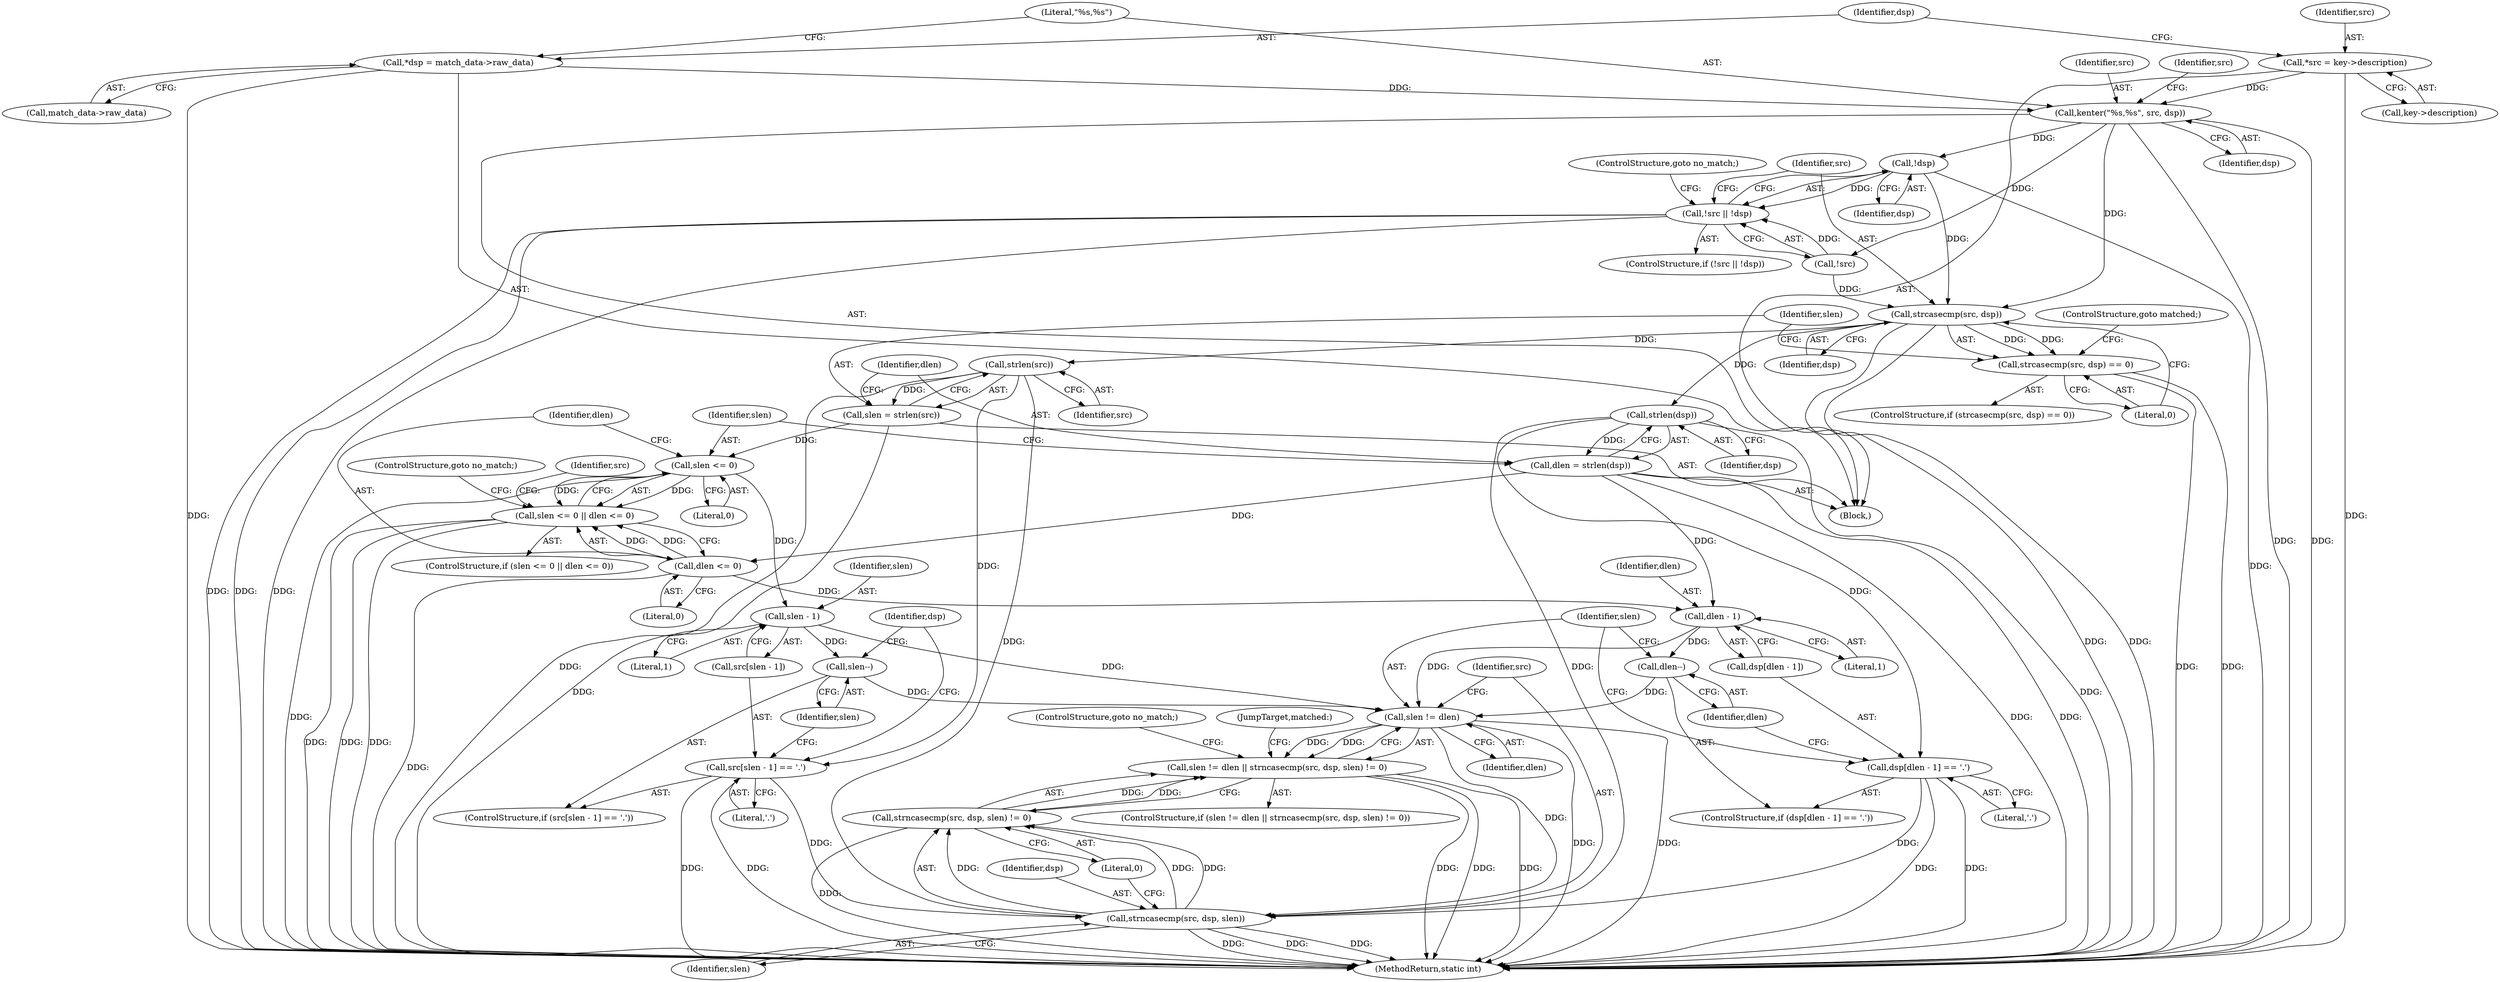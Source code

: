 digraph "0_linux_c06cfb08b88dfbe13be44a69ae2fdc3a7c902d81_1@pointer" {
"1000130" [label="(Call,!dsp)"];
"1000122" [label="(Call,kenter(\"%s,%s\", src, dsp))"];
"1000111" [label="(Call,*src = key->description)"];
"1000117" [label="(Call,*dsp = match_data->raw_data)"];
"1000127" [label="(Call,!src || !dsp)"];
"1000135" [label="(Call,strcasecmp(src, dsp))"];
"1000134" [label="(Call,strcasecmp(src, dsp) == 0)"];
"1000142" [label="(Call,strlen(src))"];
"1000140" [label="(Call,slen = strlen(src))"];
"1000150" [label="(Call,slen <= 0)"];
"1000149" [label="(Call,slen <= 0 || dlen <= 0)"];
"1000161" [label="(Call,slen - 1)"];
"1000165" [label="(Call,slen--)"];
"1000179" [label="(Call,slen != dlen)"];
"1000178" [label="(Call,slen != dlen || strncasecmp(src, dsp, slen) != 0)"];
"1000183" [label="(Call,strncasecmp(src, dsp, slen))"];
"1000182" [label="(Call,strncasecmp(src, dsp, slen) != 0)"];
"1000158" [label="(Call,src[slen - 1] == '.')"];
"1000146" [label="(Call,strlen(dsp))"];
"1000144" [label="(Call,dlen = strlen(dsp))"];
"1000153" [label="(Call,dlen <= 0)"];
"1000171" [label="(Call,dlen - 1)"];
"1000175" [label="(Call,dlen--)"];
"1000168" [label="(Call,dsp[dlen - 1] == '.')"];
"1000125" [label="(Identifier,dsp)"];
"1000161" [label="(Call,slen - 1)"];
"1000164" [label="(Literal,'.')"];
"1000138" [label="(Literal,0)"];
"1000170" [label="(Identifier,dsp)"];
"1000165" [label="(Call,slen--)"];
"1000160" [label="(Identifier,src)"];
"1000159" [label="(Call,src[slen - 1])"];
"1000149" [label="(Call,slen <= 0 || dlen <= 0)"];
"1000176" [label="(Identifier,dlen)"];
"1000183" [label="(Call,strncasecmp(src, dsp, slen))"];
"1000153" [label="(Call,dlen <= 0)"];
"1000155" [label="(Literal,0)"];
"1000141" [label="(Identifier,slen)"];
"1000137" [label="(Identifier,dsp)"];
"1000180" [label="(Identifier,slen)"];
"1000163" [label="(Literal,1)"];
"1000175" [label="(Call,dlen--)"];
"1000182" [label="(Call,strncasecmp(src, dsp, slen) != 0)"];
"1000173" [label="(Literal,1)"];
"1000156" [label="(ControlStructure,goto no_match;)"];
"1000157" [label="(ControlStructure,if (src[slen - 1] == '.'))"];
"1000177" [label="(ControlStructure,if (slen != dlen || strncasecmp(src, dsp, slen) != 0))"];
"1000122" [label="(Call,kenter(\"%s,%s\", src, dsp))"];
"1000123" [label="(Literal,\"%s,%s\")"];
"1000146" [label="(Call,strlen(dsp))"];
"1000127" [label="(Call,!src || !dsp)"];
"1000136" [label="(Identifier,src)"];
"1000150" [label="(Call,slen <= 0)"];
"1000179" [label="(Call,slen != dlen)"];
"1000112" [label="(Identifier,src)"];
"1000144" [label="(Call,dlen = strlen(dsp))"];
"1000145" [label="(Identifier,dlen)"];
"1000158" [label="(Call,src[slen - 1] == '.')"];
"1000152" [label="(Literal,0)"];
"1000189" [label="(JumpTarget,matched:)"];
"1000154" [label="(Identifier,dlen)"];
"1000181" [label="(Identifier,dlen)"];
"1000151" [label="(Identifier,slen)"];
"1000129" [label="(Identifier,src)"];
"1000167" [label="(ControlStructure,if (dsp[dlen - 1] == '.'))"];
"1000188" [label="(ControlStructure,goto no_match;)"];
"1000174" [label="(Literal,'.')"];
"1000103" [label="(Block,)"];
"1000126" [label="(ControlStructure,if (!src || !dsp))"];
"1000119" [label="(Call,match_data->raw_data)"];
"1000124" [label="(Identifier,src)"];
"1000199" [label="(MethodReturn,static int)"];
"1000187" [label="(Literal,0)"];
"1000148" [label="(ControlStructure,if (slen <= 0 || dlen <= 0))"];
"1000162" [label="(Identifier,slen)"];
"1000184" [label="(Identifier,src)"];
"1000113" [label="(Call,key->description)"];
"1000147" [label="(Identifier,dsp)"];
"1000178" [label="(Call,slen != dlen || strncasecmp(src, dsp, slen) != 0)"];
"1000117" [label="(Call,*dsp = match_data->raw_data)"];
"1000142" [label="(Call,strlen(src))"];
"1000185" [label="(Identifier,dsp)"];
"1000130" [label="(Call,!dsp)"];
"1000169" [label="(Call,dsp[dlen - 1])"];
"1000131" [label="(Identifier,dsp)"];
"1000140" [label="(Call,slen = strlen(src))"];
"1000134" [label="(Call,strcasecmp(src, dsp) == 0)"];
"1000132" [label="(ControlStructure,goto no_match;)"];
"1000143" [label="(Identifier,src)"];
"1000133" [label="(ControlStructure,if (strcasecmp(src, dsp) == 0))"];
"1000128" [label="(Call,!src)"];
"1000139" [label="(ControlStructure,goto matched;)"];
"1000171" [label="(Call,dlen - 1)"];
"1000186" [label="(Identifier,slen)"];
"1000168" [label="(Call,dsp[dlen - 1] == '.')"];
"1000111" [label="(Call,*src = key->description)"];
"1000166" [label="(Identifier,slen)"];
"1000172" [label="(Identifier,dlen)"];
"1000118" [label="(Identifier,dsp)"];
"1000135" [label="(Call,strcasecmp(src, dsp))"];
"1000130" -> "1000127"  [label="AST: "];
"1000130" -> "1000131"  [label="CFG: "];
"1000131" -> "1000130"  [label="AST: "];
"1000127" -> "1000130"  [label="CFG: "];
"1000130" -> "1000199"  [label="DDG: "];
"1000130" -> "1000127"  [label="DDG: "];
"1000122" -> "1000130"  [label="DDG: "];
"1000130" -> "1000135"  [label="DDG: "];
"1000122" -> "1000103"  [label="AST: "];
"1000122" -> "1000125"  [label="CFG: "];
"1000123" -> "1000122"  [label="AST: "];
"1000124" -> "1000122"  [label="AST: "];
"1000125" -> "1000122"  [label="AST: "];
"1000129" -> "1000122"  [label="CFG: "];
"1000122" -> "1000199"  [label="DDG: "];
"1000122" -> "1000199"  [label="DDG: "];
"1000111" -> "1000122"  [label="DDG: "];
"1000117" -> "1000122"  [label="DDG: "];
"1000122" -> "1000128"  [label="DDG: "];
"1000122" -> "1000135"  [label="DDG: "];
"1000111" -> "1000103"  [label="AST: "];
"1000111" -> "1000113"  [label="CFG: "];
"1000112" -> "1000111"  [label="AST: "];
"1000113" -> "1000111"  [label="AST: "];
"1000118" -> "1000111"  [label="CFG: "];
"1000111" -> "1000199"  [label="DDG: "];
"1000117" -> "1000103"  [label="AST: "];
"1000117" -> "1000119"  [label="CFG: "];
"1000118" -> "1000117"  [label="AST: "];
"1000119" -> "1000117"  [label="AST: "];
"1000123" -> "1000117"  [label="CFG: "];
"1000117" -> "1000199"  [label="DDG: "];
"1000127" -> "1000126"  [label="AST: "];
"1000127" -> "1000128"  [label="CFG: "];
"1000128" -> "1000127"  [label="AST: "];
"1000132" -> "1000127"  [label="CFG: "];
"1000136" -> "1000127"  [label="CFG: "];
"1000127" -> "1000199"  [label="DDG: "];
"1000127" -> "1000199"  [label="DDG: "];
"1000127" -> "1000199"  [label="DDG: "];
"1000128" -> "1000127"  [label="DDG: "];
"1000135" -> "1000134"  [label="AST: "];
"1000135" -> "1000137"  [label="CFG: "];
"1000136" -> "1000135"  [label="AST: "];
"1000137" -> "1000135"  [label="AST: "];
"1000138" -> "1000135"  [label="CFG: "];
"1000135" -> "1000199"  [label="DDG: "];
"1000135" -> "1000199"  [label="DDG: "];
"1000135" -> "1000134"  [label="DDG: "];
"1000135" -> "1000134"  [label="DDG: "];
"1000128" -> "1000135"  [label="DDG: "];
"1000135" -> "1000142"  [label="DDG: "];
"1000135" -> "1000146"  [label="DDG: "];
"1000134" -> "1000133"  [label="AST: "];
"1000134" -> "1000138"  [label="CFG: "];
"1000138" -> "1000134"  [label="AST: "];
"1000139" -> "1000134"  [label="CFG: "];
"1000141" -> "1000134"  [label="CFG: "];
"1000134" -> "1000199"  [label="DDG: "];
"1000134" -> "1000199"  [label="DDG: "];
"1000142" -> "1000140"  [label="AST: "];
"1000142" -> "1000143"  [label="CFG: "];
"1000143" -> "1000142"  [label="AST: "];
"1000140" -> "1000142"  [label="CFG: "];
"1000142" -> "1000199"  [label="DDG: "];
"1000142" -> "1000140"  [label="DDG: "];
"1000142" -> "1000158"  [label="DDG: "];
"1000142" -> "1000183"  [label="DDG: "];
"1000140" -> "1000103"  [label="AST: "];
"1000141" -> "1000140"  [label="AST: "];
"1000145" -> "1000140"  [label="CFG: "];
"1000140" -> "1000199"  [label="DDG: "];
"1000140" -> "1000150"  [label="DDG: "];
"1000150" -> "1000149"  [label="AST: "];
"1000150" -> "1000152"  [label="CFG: "];
"1000151" -> "1000150"  [label="AST: "];
"1000152" -> "1000150"  [label="AST: "];
"1000154" -> "1000150"  [label="CFG: "];
"1000149" -> "1000150"  [label="CFG: "];
"1000150" -> "1000199"  [label="DDG: "];
"1000150" -> "1000149"  [label="DDG: "];
"1000150" -> "1000149"  [label="DDG: "];
"1000150" -> "1000161"  [label="DDG: "];
"1000149" -> "1000148"  [label="AST: "];
"1000149" -> "1000153"  [label="CFG: "];
"1000153" -> "1000149"  [label="AST: "];
"1000156" -> "1000149"  [label="CFG: "];
"1000160" -> "1000149"  [label="CFG: "];
"1000149" -> "1000199"  [label="DDG: "];
"1000149" -> "1000199"  [label="DDG: "];
"1000149" -> "1000199"  [label="DDG: "];
"1000153" -> "1000149"  [label="DDG: "];
"1000153" -> "1000149"  [label="DDG: "];
"1000161" -> "1000159"  [label="AST: "];
"1000161" -> "1000163"  [label="CFG: "];
"1000162" -> "1000161"  [label="AST: "];
"1000163" -> "1000161"  [label="AST: "];
"1000159" -> "1000161"  [label="CFG: "];
"1000161" -> "1000165"  [label="DDG: "];
"1000161" -> "1000179"  [label="DDG: "];
"1000165" -> "1000157"  [label="AST: "];
"1000165" -> "1000166"  [label="CFG: "];
"1000166" -> "1000165"  [label="AST: "];
"1000170" -> "1000165"  [label="CFG: "];
"1000165" -> "1000179"  [label="DDG: "];
"1000179" -> "1000178"  [label="AST: "];
"1000179" -> "1000181"  [label="CFG: "];
"1000180" -> "1000179"  [label="AST: "];
"1000181" -> "1000179"  [label="AST: "];
"1000184" -> "1000179"  [label="CFG: "];
"1000178" -> "1000179"  [label="CFG: "];
"1000179" -> "1000199"  [label="DDG: "];
"1000179" -> "1000199"  [label="DDG: "];
"1000179" -> "1000178"  [label="DDG: "];
"1000179" -> "1000178"  [label="DDG: "];
"1000171" -> "1000179"  [label="DDG: "];
"1000175" -> "1000179"  [label="DDG: "];
"1000179" -> "1000183"  [label="DDG: "];
"1000178" -> "1000177"  [label="AST: "];
"1000178" -> "1000182"  [label="CFG: "];
"1000182" -> "1000178"  [label="AST: "];
"1000188" -> "1000178"  [label="CFG: "];
"1000189" -> "1000178"  [label="CFG: "];
"1000178" -> "1000199"  [label="DDG: "];
"1000178" -> "1000199"  [label="DDG: "];
"1000178" -> "1000199"  [label="DDG: "];
"1000182" -> "1000178"  [label="DDG: "];
"1000182" -> "1000178"  [label="DDG: "];
"1000183" -> "1000182"  [label="AST: "];
"1000183" -> "1000186"  [label="CFG: "];
"1000184" -> "1000183"  [label="AST: "];
"1000185" -> "1000183"  [label="AST: "];
"1000186" -> "1000183"  [label="AST: "];
"1000187" -> "1000183"  [label="CFG: "];
"1000183" -> "1000199"  [label="DDG: "];
"1000183" -> "1000199"  [label="DDG: "];
"1000183" -> "1000199"  [label="DDG: "];
"1000183" -> "1000182"  [label="DDG: "];
"1000183" -> "1000182"  [label="DDG: "];
"1000183" -> "1000182"  [label="DDG: "];
"1000158" -> "1000183"  [label="DDG: "];
"1000168" -> "1000183"  [label="DDG: "];
"1000146" -> "1000183"  [label="DDG: "];
"1000182" -> "1000187"  [label="CFG: "];
"1000187" -> "1000182"  [label="AST: "];
"1000182" -> "1000199"  [label="DDG: "];
"1000158" -> "1000157"  [label="AST: "];
"1000158" -> "1000164"  [label="CFG: "];
"1000159" -> "1000158"  [label="AST: "];
"1000164" -> "1000158"  [label="AST: "];
"1000166" -> "1000158"  [label="CFG: "];
"1000170" -> "1000158"  [label="CFG: "];
"1000158" -> "1000199"  [label="DDG: "];
"1000158" -> "1000199"  [label="DDG: "];
"1000146" -> "1000144"  [label="AST: "];
"1000146" -> "1000147"  [label="CFG: "];
"1000147" -> "1000146"  [label="AST: "];
"1000144" -> "1000146"  [label="CFG: "];
"1000146" -> "1000199"  [label="DDG: "];
"1000146" -> "1000144"  [label="DDG: "];
"1000146" -> "1000168"  [label="DDG: "];
"1000144" -> "1000103"  [label="AST: "];
"1000145" -> "1000144"  [label="AST: "];
"1000151" -> "1000144"  [label="CFG: "];
"1000144" -> "1000199"  [label="DDG: "];
"1000144" -> "1000199"  [label="DDG: "];
"1000144" -> "1000153"  [label="DDG: "];
"1000144" -> "1000171"  [label="DDG: "];
"1000153" -> "1000155"  [label="CFG: "];
"1000154" -> "1000153"  [label="AST: "];
"1000155" -> "1000153"  [label="AST: "];
"1000153" -> "1000199"  [label="DDG: "];
"1000153" -> "1000171"  [label="DDG: "];
"1000171" -> "1000169"  [label="AST: "];
"1000171" -> "1000173"  [label="CFG: "];
"1000172" -> "1000171"  [label="AST: "];
"1000173" -> "1000171"  [label="AST: "];
"1000169" -> "1000171"  [label="CFG: "];
"1000171" -> "1000175"  [label="DDG: "];
"1000175" -> "1000167"  [label="AST: "];
"1000175" -> "1000176"  [label="CFG: "];
"1000176" -> "1000175"  [label="AST: "];
"1000180" -> "1000175"  [label="CFG: "];
"1000168" -> "1000167"  [label="AST: "];
"1000168" -> "1000174"  [label="CFG: "];
"1000169" -> "1000168"  [label="AST: "];
"1000174" -> "1000168"  [label="AST: "];
"1000176" -> "1000168"  [label="CFG: "];
"1000180" -> "1000168"  [label="CFG: "];
"1000168" -> "1000199"  [label="DDG: "];
"1000168" -> "1000199"  [label="DDG: "];
}
